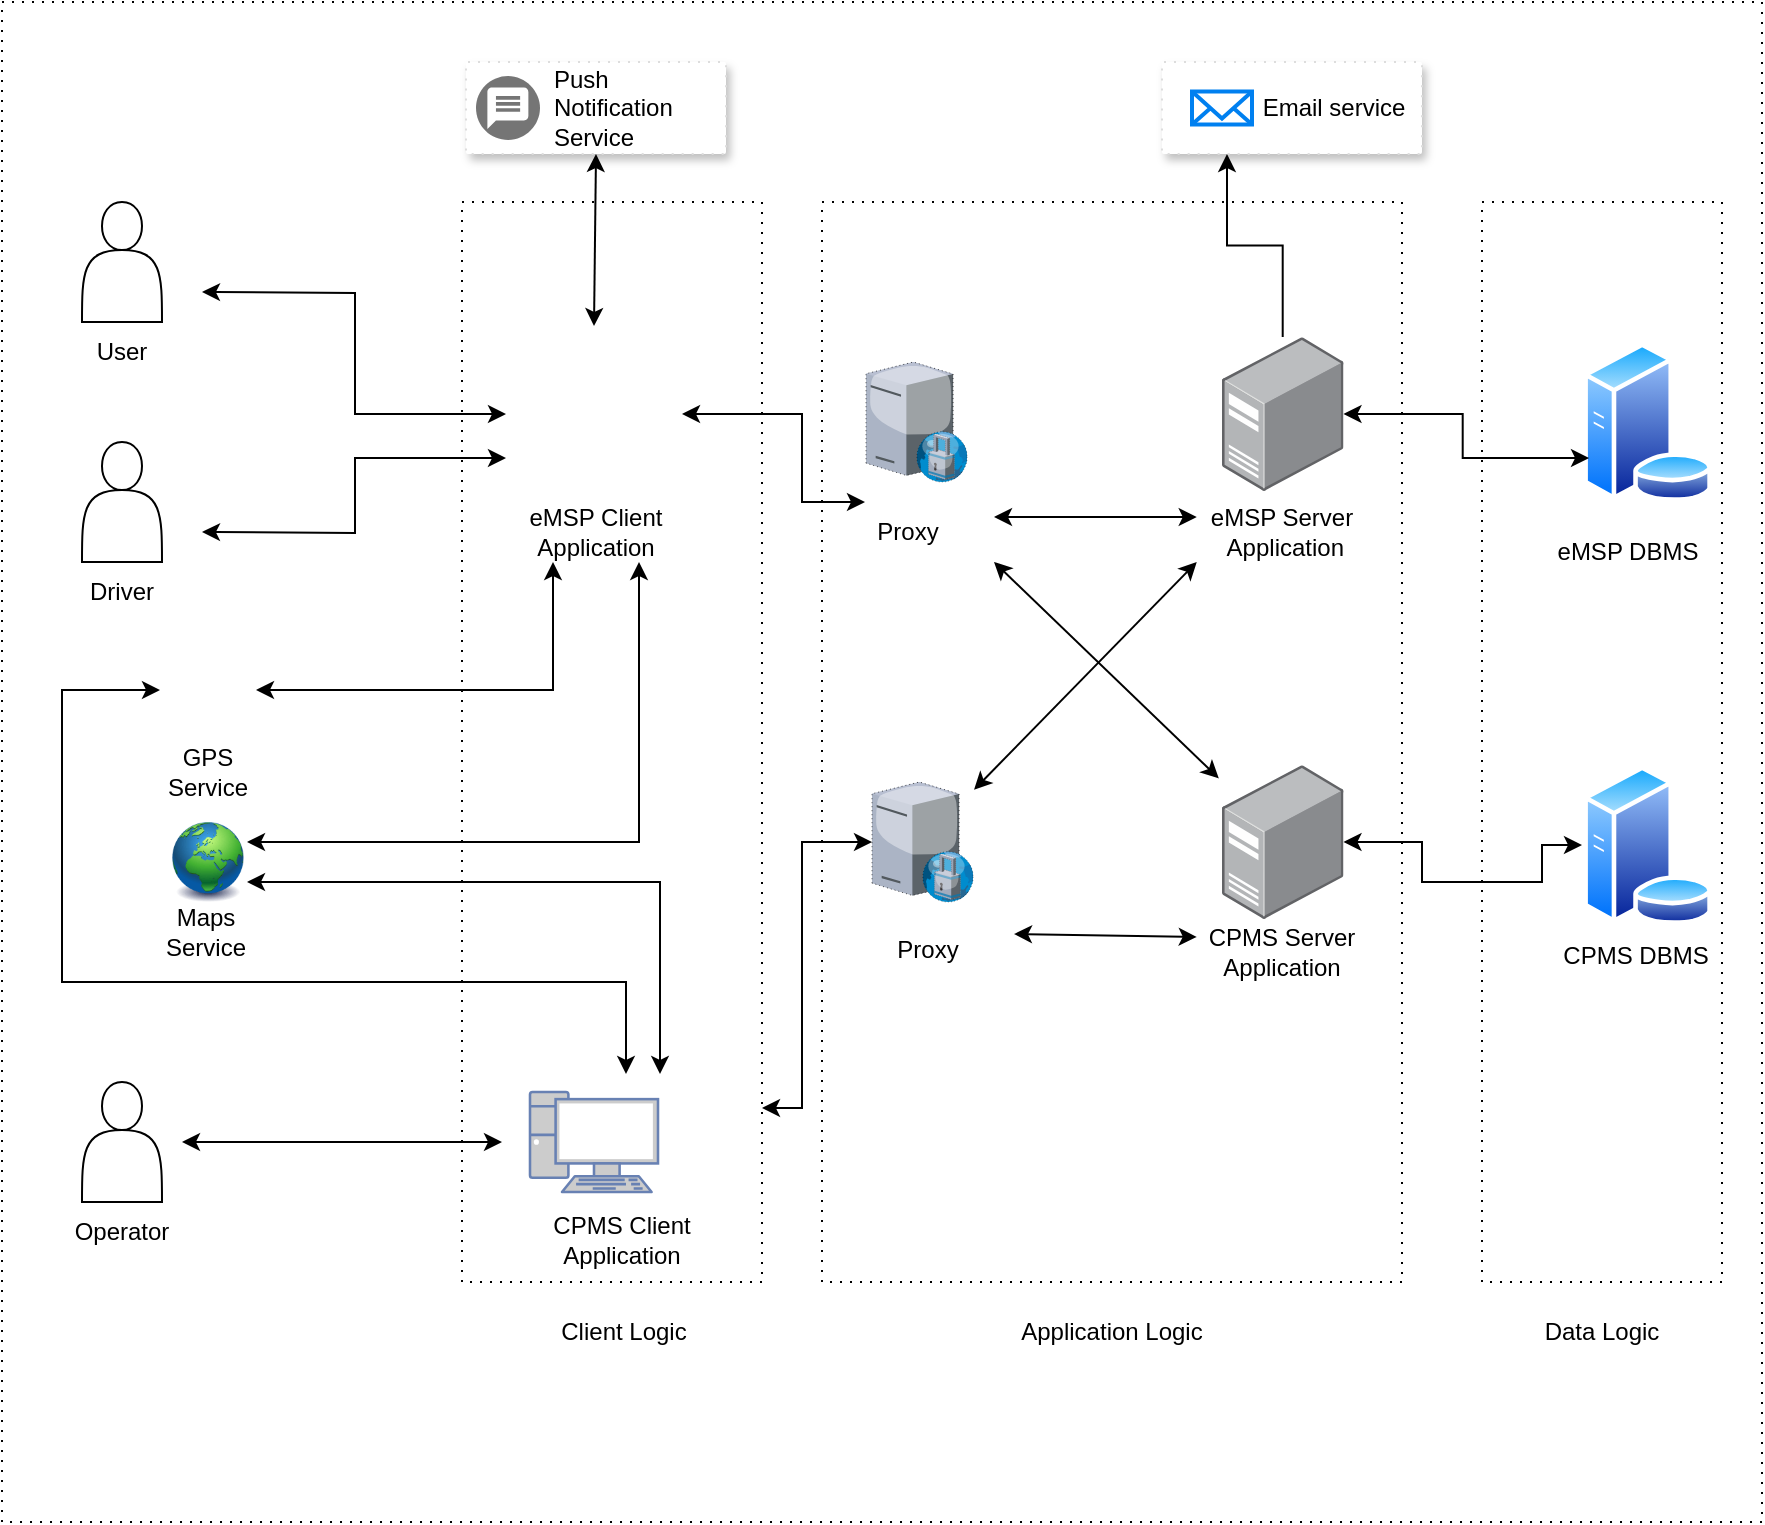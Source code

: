 <mxfile version="20.8.0" type="device"><diagram id="ieDjNm7DELOArTxD3Ovy" name="Pagina-1"><mxGraphModel dx="1050" dy="483" grid="1" gridSize="10" guides="1" tooltips="1" connect="1" arrows="1" fold="1" page="1" pageScale="1" pageWidth="827" pageHeight="1169" math="0" shadow="0"><root><mxCell id="0"/><mxCell id="1" parent="0"/><mxCell id="RuQWJTMhntQ2thax9mfZ-27" value="" style="rounded=0;whiteSpace=wrap;html=1;dashed=1;dashPattern=1 4;" parent="1" vertex="1"><mxGeometry y="40" width="880" height="760" as="geometry"/></mxCell><mxCell id="RuQWJTMhntQ2thax9mfZ-21" value="" style="rounded=0;whiteSpace=wrap;html=1;dashed=1;dashPattern=1 4;" parent="1" vertex="1"><mxGeometry x="230" y="140" width="150" height="540" as="geometry"/></mxCell><mxCell id="RuQWJTMhntQ2thax9mfZ-1" value="" style="shape=actor;whiteSpace=wrap;html=1;align=center;" parent="1" vertex="1"><mxGeometry x="40" y="140" width="40" height="60" as="geometry"/></mxCell><mxCell id="RuQWJTMhntQ2thax9mfZ-2" value="" style="shape=actor;whiteSpace=wrap;html=1;" parent="1" vertex="1"><mxGeometry x="40" y="260" width="40" height="60" as="geometry"/></mxCell><mxCell id="RuQWJTMhntQ2thax9mfZ-3" value="" style="shape=actor;whiteSpace=wrap;html=1;" parent="1" vertex="1"><mxGeometry x="40" y="580" width="40" height="60" as="geometry"/></mxCell><mxCell id="RuQWJTMhntQ2thax9mfZ-4" value="User" style="text;html=1;strokeColor=none;fillColor=none;align=center;verticalAlign=middle;whiteSpace=wrap;rounded=0;" parent="1" vertex="1"><mxGeometry x="30" y="200" width="60" height="30" as="geometry"/></mxCell><mxCell id="RuQWJTMhntQ2thax9mfZ-5" value="Driver" style="text;html=1;strokeColor=none;fillColor=none;align=center;verticalAlign=middle;whiteSpace=wrap;rounded=0;" parent="1" vertex="1"><mxGeometry x="30" y="320" width="60" height="30" as="geometry"/></mxCell><mxCell id="RuQWJTMhntQ2thax9mfZ-6" value="Operator" style="text;html=1;strokeColor=none;fillColor=none;align=center;verticalAlign=middle;whiteSpace=wrap;rounded=0;" parent="1" vertex="1"><mxGeometry x="30" y="640" width="60" height="30" as="geometry"/></mxCell><mxCell id="RuQWJTMhntQ2thax9mfZ-7" value="" style="shape=image;html=1;verticalAlign=top;verticalLabelPosition=bottom;labelBackgroundColor=#ffffff;imageAspect=0;aspect=fixed;image=https://cdn4.iconfinder.com/data/icons/ionicons/512/icon-iphone-128.png" parent="1" vertex="1"><mxGeometry x="252" y="202" width="88" height="88" as="geometry"/></mxCell><mxCell id="RuQWJTMhntQ2thax9mfZ-8" value="" style="fontColor=#0066CC;verticalAlign=top;verticalLabelPosition=bottom;labelPosition=center;align=center;html=1;outlineConnect=0;fillColor=#CCCCCC;strokeColor=#6881B3;gradientColor=none;gradientDirection=north;strokeWidth=2;shape=mxgraph.networks.pc;" parent="1" vertex="1"><mxGeometry x="264" y="585" width="64" height="50" as="geometry"/></mxCell><mxCell id="RuQWJTMhntQ2thax9mfZ-9" value="" style="shape=image;html=1;verticalAlign=top;verticalLabelPosition=bottom;labelBackgroundColor=#ffffff;imageAspect=0;aspect=fixed;image=https://cdn4.iconfinder.com/data/icons/ionicons/512/icon-iphone-128.png" parent="1" vertex="1"><mxGeometry x="312" y="576" width="68" height="68" as="geometry"/></mxCell><mxCell id="RuQWJTMhntQ2thax9mfZ-10" value="eMSP Client Application" style="text;html=1;strokeColor=none;fillColor=none;align=center;verticalAlign=middle;whiteSpace=wrap;rounded=0;" parent="1" vertex="1"><mxGeometry x="254" y="290" width="86" height="30" as="geometry"/></mxCell><mxCell id="RuQWJTMhntQ2thax9mfZ-11" value="CPMS Client Application" style="text;html=1;strokeColor=none;fillColor=none;align=center;verticalAlign=middle;whiteSpace=wrap;rounded=0;" parent="1" vertex="1"><mxGeometry x="267" y="644" width="86" height="30" as="geometry"/></mxCell><mxCell id="RuQWJTMhntQ2thax9mfZ-12" value="" style="shape=image;html=1;verticalAlign=top;verticalLabelPosition=bottom;labelBackgroundColor=#ffffff;imageAspect=0;aspect=fixed;image=https://cdn1.iconfinder.com/data/icons/icons-for-a-site-1/64/advantage_nearby-128.png" parent="1" vertex="1"><mxGeometry x="79" y="360" width="48" height="48" as="geometry"/></mxCell><mxCell id="RuQWJTMhntQ2thax9mfZ-13" value="GPS Service" style="text;html=1;strokeColor=none;fillColor=none;align=center;verticalAlign=middle;whiteSpace=wrap;rounded=0;" parent="1" vertex="1"><mxGeometry x="73" y="410" width="60" height="30" as="geometry"/></mxCell><mxCell id="RuQWJTMhntQ2thax9mfZ-14" value="" style="image;html=1;image=img/lib/clip_art/general/Earth_globe_128x128.png" parent="1" vertex="1"><mxGeometry x="83.5" y="450" width="39" height="40" as="geometry"/></mxCell><mxCell id="RuQWJTMhntQ2thax9mfZ-15" value="Maps Service" style="text;html=1;strokeColor=none;fillColor=none;align=center;verticalAlign=middle;whiteSpace=wrap;rounded=0;" parent="1" vertex="1"><mxGeometry x="79" y="490" width="46" height="30" as="geometry"/></mxCell><mxCell id="RuQWJTMhntQ2thax9mfZ-22" value="" style="rounded=0;whiteSpace=wrap;html=1;dashed=1;dashPattern=1 4;" parent="1" vertex="1"><mxGeometry x="410" y="140" width="290" height="540" as="geometry"/></mxCell><mxCell id="RuQWJTMhntQ2thax9mfZ-23" value="" style="rounded=0;whiteSpace=wrap;html=1;dashed=1;dashPattern=1 4;" parent="1" vertex="1"><mxGeometry x="740" y="140" width="120" height="540" as="geometry"/></mxCell><mxCell id="RuQWJTMhntQ2thax9mfZ-24" value="Client Logic" style="text;html=1;strokeColor=none;fillColor=none;align=center;verticalAlign=middle;whiteSpace=wrap;rounded=0;" parent="1" vertex="1"><mxGeometry x="242" y="690" width="138" height="30" as="geometry"/></mxCell><mxCell id="RuQWJTMhntQ2thax9mfZ-25" value="Application Logic" style="text;html=1;strokeColor=none;fillColor=none;align=center;verticalAlign=middle;whiteSpace=wrap;rounded=0;" parent="1" vertex="1"><mxGeometry x="485" y="690" width="140" height="30" as="geometry"/></mxCell><mxCell id="RuQWJTMhntQ2thax9mfZ-26" value="Data Logic" style="text;html=1;strokeColor=none;fillColor=none;align=center;verticalAlign=middle;whiteSpace=wrap;rounded=0;" parent="1" vertex="1"><mxGeometry x="730" y="690" width="140" height="30" as="geometry"/></mxCell><mxCell id="RuQWJTMhntQ2thax9mfZ-28" value="" style="endArrow=classic;startArrow=classic;html=1;rounded=0;entryX=0;entryY=0.75;entryDx=0;entryDy=0;edgeStyle=orthogonalEdgeStyle;" parent="1" target="RuQWJTMhntQ2thax9mfZ-7" edge="1"><mxGeometry width="50" height="50" relative="1" as="geometry"><mxPoint x="100" y="305" as="sourcePoint"/><mxPoint x="490" y="420" as="targetPoint"/></mxGeometry></mxCell><mxCell id="RuQWJTMhntQ2thax9mfZ-31" value="" style="endArrow=classic;startArrow=classic;html=1;rounded=0;entryX=0;entryY=0.5;entryDx=0;entryDy=0;edgeStyle=orthogonalEdgeStyle;" parent="1" target="RuQWJTMhntQ2thax9mfZ-7" edge="1"><mxGeometry width="50" height="50" relative="1" as="geometry"><mxPoint x="100" y="185" as="sourcePoint"/><mxPoint x="184" y="110" as="targetPoint"/></mxGeometry></mxCell><mxCell id="RuQWJTMhntQ2thax9mfZ-36" value="" style="endArrow=classic;startArrow=classic;html=1;rounded=0;exitX=1;exitY=0.25;exitDx=0;exitDy=0;entryX=0.75;entryY=1;entryDx=0;entryDy=0;edgeStyle=orthogonalEdgeStyle;" parent="1" source="RuQWJTMhntQ2thax9mfZ-14" target="RuQWJTMhntQ2thax9mfZ-10" edge="1"><mxGeometry width="50" height="50" relative="1" as="geometry"><mxPoint x="440" y="470" as="sourcePoint"/><mxPoint x="490" y="420" as="targetPoint"/></mxGeometry></mxCell><mxCell id="RuQWJTMhntQ2thax9mfZ-37" value="" style="endArrow=classic;startArrow=classic;html=1;rounded=0;exitX=1;exitY=0.5;exitDx=0;exitDy=0;entryX=0.25;entryY=1;entryDx=0;entryDy=0;edgeStyle=orthogonalEdgeStyle;" parent="1" source="RuQWJTMhntQ2thax9mfZ-12" target="RuQWJTMhntQ2thax9mfZ-10" edge="1"><mxGeometry width="50" height="50" relative="1" as="geometry"><mxPoint x="440" y="470" as="sourcePoint"/><mxPoint x="490" y="420" as="targetPoint"/></mxGeometry></mxCell><mxCell id="RuQWJTMhntQ2thax9mfZ-40" value="" style="endArrow=classic;startArrow=classic;html=1;rounded=0;exitX=1;exitY=0.75;exitDx=0;exitDy=0;entryX=0.25;entryY=0;entryDx=0;entryDy=0;edgeStyle=orthogonalEdgeStyle;" parent="1" source="RuQWJTMhntQ2thax9mfZ-14" target="RuQWJTMhntQ2thax9mfZ-9" edge="1"><mxGeometry width="50" height="50" relative="1" as="geometry"><mxPoint x="440" y="470" as="sourcePoint"/><mxPoint x="490" y="420" as="targetPoint"/></mxGeometry></mxCell><mxCell id="RuQWJTMhntQ2thax9mfZ-41" value="" style="endArrow=classic;startArrow=classic;html=1;rounded=0;exitX=0;exitY=0.5;exitDx=0;exitDy=0;entryX=0;entryY=0;entryDx=0;entryDy=0;edgeStyle=orthogonalEdgeStyle;" parent="1" source="RuQWJTMhntQ2thax9mfZ-12" target="RuQWJTMhntQ2thax9mfZ-9" edge="1"><mxGeometry width="50" height="50" relative="1" as="geometry"><mxPoint x="440" y="470" as="sourcePoint"/><mxPoint x="490" y="420" as="targetPoint"/><Array as="points"><mxPoint x="30" y="384"/><mxPoint x="30" y="530"/><mxPoint x="312" y="530"/></Array></mxGeometry></mxCell><mxCell id="RuQWJTMhntQ2thax9mfZ-42" value="" style="verticalLabelPosition=bottom;sketch=0;aspect=fixed;html=1;verticalAlign=top;strokeColor=none;align=center;outlineConnect=0;shape=mxgraph.citrix.proxy_server;dashed=1;dashPattern=1 4;" parent="1" vertex="1"><mxGeometry x="432" y="220" width="51" height="60" as="geometry"/></mxCell><mxCell id="RuQWJTMhntQ2thax9mfZ-43" value="" style="verticalLabelPosition=bottom;sketch=0;aspect=fixed;html=1;verticalAlign=top;strokeColor=none;align=center;outlineConnect=0;shape=mxgraph.citrix.proxy_server;dashed=1;dashPattern=1 4;" parent="1" vertex="1"><mxGeometry x="435" y="430" width="51" height="60" as="geometry"/></mxCell><mxCell id="RuQWJTMhntQ2thax9mfZ-44" value="Proxy" style="text;html=1;strokeColor=none;fillColor=none;align=center;verticalAlign=middle;whiteSpace=wrap;rounded=0;" parent="1" vertex="1"><mxGeometry x="410" y="290" width="86" height="30" as="geometry"/></mxCell><mxCell id="RuQWJTMhntQ2thax9mfZ-45" value="Proxy" style="text;html=1;strokeColor=none;fillColor=none;align=center;verticalAlign=middle;whiteSpace=wrap;rounded=0;" parent="1" vertex="1"><mxGeometry x="420" y="498.5" width="86" height="30" as="geometry"/></mxCell><mxCell id="KwYovDeLbhc_Yrpg24T8-7" style="edgeStyle=orthogonalEdgeStyle;rounded=0;orthogonalLoop=1;jettySize=auto;html=1;entryX=0.25;entryY=1;entryDx=0;entryDy=0;" edge="1" parent="1" source="RuQWJTMhntQ2thax9mfZ-46" target="KwYovDeLbhc_Yrpg24T8-4"><mxGeometry relative="1" as="geometry"/></mxCell><mxCell id="RuQWJTMhntQ2thax9mfZ-46" value="" style="points=[];aspect=fixed;html=1;align=center;shadow=0;dashed=0;image;image=img/lib/allied_telesis/computer_and_terminals/Server_Desktop.svg;dashPattern=1 4;" parent="1" vertex="1"><mxGeometry x="610" y="207.5" width="60.74" height="77" as="geometry"/></mxCell><mxCell id="RuQWJTMhntQ2thax9mfZ-47" value="" style="points=[];aspect=fixed;html=1;align=center;shadow=0;dashed=0;image;image=img/lib/allied_telesis/computer_and_terminals/Server_Desktop.svg;dashPattern=1 4;" parent="1" vertex="1"><mxGeometry x="610" y="421.5" width="60.74" height="77" as="geometry"/></mxCell><mxCell id="RuQWJTMhntQ2thax9mfZ-48" value="eMSP Server&lt;br&gt;&amp;nbsp;Application" style="text;html=1;strokeColor=none;fillColor=none;align=center;verticalAlign=middle;whiteSpace=wrap;rounded=0;" parent="1" vertex="1"><mxGeometry x="597.37" y="290" width="86" height="30" as="geometry"/></mxCell><mxCell id="RuQWJTMhntQ2thax9mfZ-49" value="CPMS Server Application" style="text;html=1;strokeColor=none;fillColor=none;align=center;verticalAlign=middle;whiteSpace=wrap;rounded=0;" parent="1" vertex="1"><mxGeometry x="597.37" y="500" width="86" height="30" as="geometry"/></mxCell><mxCell id="RuQWJTMhntQ2thax9mfZ-50" value="" style="endArrow=classic;startArrow=classic;html=1;rounded=0;" parent="1" edge="1"><mxGeometry width="50" height="50" relative="1" as="geometry"><mxPoint x="250" y="610" as="sourcePoint"/><mxPoint x="90" y="610" as="targetPoint"/></mxGeometry></mxCell><mxCell id="RuQWJTMhntQ2thax9mfZ-55" value="" style="endArrow=classic;startArrow=classic;html=1;rounded=0;exitX=1;exitY=0.25;exitDx=0;exitDy=0;entryX=0;entryY=0.25;entryDx=0;entryDy=0;edgeStyle=orthogonalEdgeStyle;" parent="1" source="RuQWJTMhntQ2thax9mfZ-44" target="RuQWJTMhntQ2thax9mfZ-48" edge="1"><mxGeometry width="50" height="50" relative="1" as="geometry"><mxPoint x="440" y="280" as="sourcePoint"/><mxPoint x="490" y="230" as="targetPoint"/><Array as="points"><mxPoint x="540" y="298"/><mxPoint x="540" y="298"/></Array></mxGeometry></mxCell><mxCell id="RuQWJTMhntQ2thax9mfZ-57" value="" style="endArrow=classic;startArrow=classic;html=1;rounded=0;exitX=1;exitY=0.25;exitDx=0;exitDy=0;entryX=0;entryY=0.25;entryDx=0;entryDy=0;" parent="1" source="RuQWJTMhntQ2thax9mfZ-45" target="RuQWJTMhntQ2thax9mfZ-49" edge="1"><mxGeometry width="50" height="50" relative="1" as="geometry"><mxPoint x="510" y="510" as="sourcePoint"/><mxPoint x="560" y="460" as="targetPoint"/></mxGeometry></mxCell><mxCell id="RuQWJTMhntQ2thax9mfZ-58" value="" style="endArrow=classic;startArrow=classic;html=1;rounded=0;entryX=-0.026;entryY=0.087;entryDx=0;entryDy=0;entryPerimeter=0;exitX=1;exitY=1;exitDx=0;exitDy=0;" parent="1" source="RuQWJTMhntQ2thax9mfZ-44" target="RuQWJTMhntQ2thax9mfZ-47" edge="1"><mxGeometry width="50" height="50" relative="1" as="geometry"><mxPoint x="440" y="380" as="sourcePoint"/><mxPoint x="490" y="330" as="targetPoint"/></mxGeometry></mxCell><mxCell id="RuQWJTMhntQ2thax9mfZ-59" value="" style="endArrow=classic;startArrow=classic;html=1;rounded=0;exitX=0;exitY=1;exitDx=0;exitDy=0;" parent="1" source="RuQWJTMhntQ2thax9mfZ-48" target="RuQWJTMhntQ2thax9mfZ-43" edge="1"><mxGeometry width="50" height="50" relative="1" as="geometry"><mxPoint x="493" y="330" as="sourcePoint"/><mxPoint x="618.421" y="438.199" as="targetPoint"/></mxGeometry></mxCell><mxCell id="RuQWJTMhntQ2thax9mfZ-60" value="" style="aspect=fixed;perimeter=ellipsePerimeter;html=1;align=center;shadow=0;dashed=0;spacingTop=3;image;image=img/lib/active_directory/database_server.svg;dashPattern=1 4;" parent="1" vertex="1"><mxGeometry x="790" y="210" width="65.6" height="80" as="geometry"/></mxCell><mxCell id="RuQWJTMhntQ2thax9mfZ-61" value="" style="aspect=fixed;perimeter=ellipsePerimeter;html=1;align=center;shadow=0;dashed=0;spacingTop=3;image;image=img/lib/active_directory/database_server.svg;dashPattern=1 4;" parent="1" vertex="1"><mxGeometry x="790" y="421.5" width="65.6" height="80" as="geometry"/></mxCell><mxCell id="RuQWJTMhntQ2thax9mfZ-62" value="eMSP DBMS" style="text;html=1;strokeColor=none;fillColor=none;align=center;verticalAlign=middle;whiteSpace=wrap;rounded=0;" parent="1" vertex="1"><mxGeometry x="769.6" y="300" width="86" height="30" as="geometry"/></mxCell><mxCell id="RuQWJTMhntQ2thax9mfZ-63" value="CPMS DBMS" style="text;html=1;strokeColor=none;fillColor=none;align=center;verticalAlign=middle;whiteSpace=wrap;rounded=0;" parent="1" vertex="1"><mxGeometry x="774" y="501.5" width="86" height="30" as="geometry"/></mxCell><mxCell id="RuQWJTMhntQ2thax9mfZ-64" value="" style="endArrow=classic;startArrow=classic;html=1;rounded=0;entryX=0;entryY=0.5;entryDx=0;entryDy=0;edgeStyle=orthogonalEdgeStyle;" parent="1" source="RuQWJTMhntQ2thax9mfZ-47" target="RuQWJTMhntQ2thax9mfZ-61" edge="1"><mxGeometry width="50" height="50" relative="1" as="geometry"><mxPoint x="440" y="490" as="sourcePoint"/><mxPoint x="490" y="440" as="targetPoint"/><Array as="points"><mxPoint x="710" y="460"/><mxPoint x="710" y="480"/><mxPoint x="770" y="480"/><mxPoint x="770" y="462"/></Array></mxGeometry></mxCell><mxCell id="RuQWJTMhntQ2thax9mfZ-65" value="" style="endArrow=classic;startArrow=classic;html=1;rounded=0;entryX=0;entryY=0.75;entryDx=0;entryDy=0;edgeStyle=orthogonalEdgeStyle;" parent="1" source="RuQWJTMhntQ2thax9mfZ-46" target="RuQWJTMhntQ2thax9mfZ-60" edge="1"><mxGeometry width="50" height="50" relative="1" as="geometry"><mxPoint x="680.74" y="470.304" as="sourcePoint"/><mxPoint x="800" y="471.5" as="targetPoint"/></mxGeometry></mxCell><mxCell id="RuQWJTMhntQ2thax9mfZ-66" value="" style="strokeColor=#dddddd;shadow=1;strokeWidth=1;rounded=1;absoluteArcSize=1;arcSize=2;dashed=1;dashPattern=1 4;" parent="1" vertex="1"><mxGeometry x="232" y="70" width="130" height="46" as="geometry"/></mxCell><mxCell id="RuQWJTMhntQ2thax9mfZ-67" value="Push&#10;Notification&#10;Service" style="sketch=0;dashed=0;connectable=0;html=1;fillColor=#757575;strokeColor=none;shape=mxgraph.gcp2.push_notification_service;part=1;labelPosition=right;verticalLabelPosition=middle;align=left;verticalAlign=middle;spacingLeft=5;fontSize=12;dashPattern=1 4;" parent="RuQWJTMhntQ2thax9mfZ-66" vertex="1"><mxGeometry y="0.5" width="32" height="32" relative="1" as="geometry"><mxPoint x="5" y="-16" as="offset"/></mxGeometry></mxCell><mxCell id="RuQWJTMhntQ2thax9mfZ-68" value="" style="endArrow=classic;startArrow=classic;html=1;rounded=0;exitX=0.5;exitY=0;exitDx=0;exitDy=0;entryX=0.5;entryY=1;entryDx=0;entryDy=0;" parent="1" source="RuQWJTMhntQ2thax9mfZ-7" target="RuQWJTMhntQ2thax9mfZ-66" edge="1"><mxGeometry width="50" height="50" relative="1" as="geometry"><mxPoint x="440" y="290" as="sourcePoint"/><mxPoint x="490" y="240" as="targetPoint"/></mxGeometry></mxCell><mxCell id="RuQWJTMhntQ2thax9mfZ-70" value="" style="endArrow=classic;startArrow=classic;html=1;rounded=0;exitX=1;exitY=0.5;exitDx=0;exitDy=0;entryX=0.25;entryY=0;entryDx=0;entryDy=0;edgeStyle=orthogonalEdgeStyle;" parent="1" source="RuQWJTMhntQ2thax9mfZ-7" target="RuQWJTMhntQ2thax9mfZ-44" edge="1"><mxGeometry width="50" height="50" relative="1" as="geometry"><mxPoint x="440" y="290" as="sourcePoint"/><mxPoint x="490" y="240" as="targetPoint"/><Array as="points"><mxPoint x="400" y="246"/><mxPoint x="400" y="290"/></Array></mxGeometry></mxCell><mxCell id="RuQWJTMhntQ2thax9mfZ-72" value="" style="endArrow=classic;startArrow=classic;html=1;rounded=0;exitX=1;exitY=0.25;exitDx=0;exitDy=0;edgeStyle=orthogonalEdgeStyle;" parent="1" source="RuQWJTMhntQ2thax9mfZ-9" target="RuQWJTMhntQ2thax9mfZ-43" edge="1"><mxGeometry width="50" height="50" relative="1" as="geometry"><mxPoint x="440" y="490" as="sourcePoint"/><mxPoint x="490" y="440" as="targetPoint"/><Array as="points"><mxPoint x="400" y="593"/><mxPoint x="400" y="460"/></Array></mxGeometry></mxCell><mxCell id="KwYovDeLbhc_Yrpg24T8-4" value="" style="strokeColor=#dddddd;shadow=1;strokeWidth=1;rounded=1;absoluteArcSize=1;arcSize=2;dashed=1;dashPattern=1 4;" vertex="1" parent="1"><mxGeometry x="580" y="70" width="130" height="46" as="geometry"/></mxCell><mxCell id="KwYovDeLbhc_Yrpg24T8-2" value="&amp;nbsp;Email service" style="html=1;verticalLabelPosition=middle;align=left;labelBackgroundColor=#ffffff;verticalAlign=middle;strokeWidth=2;strokeColor=#0080F0;shadow=0;dashed=0;shape=mxgraph.ios7.icons.mail;labelPosition=right;" vertex="1" parent="1"><mxGeometry x="595" y="84.75" width="30" height="16.5" as="geometry"/></mxCell><mxCell id="KwYovDeLbhc_Yrpg24T8-6" style="edgeStyle=orthogonalEdgeStyle;rounded=0;orthogonalLoop=1;jettySize=auto;html=1;exitX=0.5;exitY=1;exitDx=0;exitDy=0;" edge="1" parent="1" source="KwYovDeLbhc_Yrpg24T8-4" target="KwYovDeLbhc_Yrpg24T8-4"><mxGeometry relative="1" as="geometry"/></mxCell></root></mxGraphModel></diagram></mxfile>
